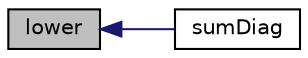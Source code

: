 digraph "lower"
{
  bgcolor="transparent";
  edge [fontname="Helvetica",fontsize="10",labelfontname="Helvetica",labelfontsize="10"];
  node [fontname="Helvetica",fontsize="10",shape=record];
  rankdir="LR";
  Node1 [label="lower",height=0.2,width=0.4,color="black", fillcolor="grey75", style="filled" fontcolor="black"];
  Node1 -> Node2 [dir="back",color="midnightblue",fontsize="10",style="solid",fontname="Helvetica"];
  Node2 [label="sumDiag",height=0.2,width=0.4,color="black",URL="$classFoam_1_1LduMatrix.html#a2034fb6b7d0fc02febd7b511e063d285"];
}
